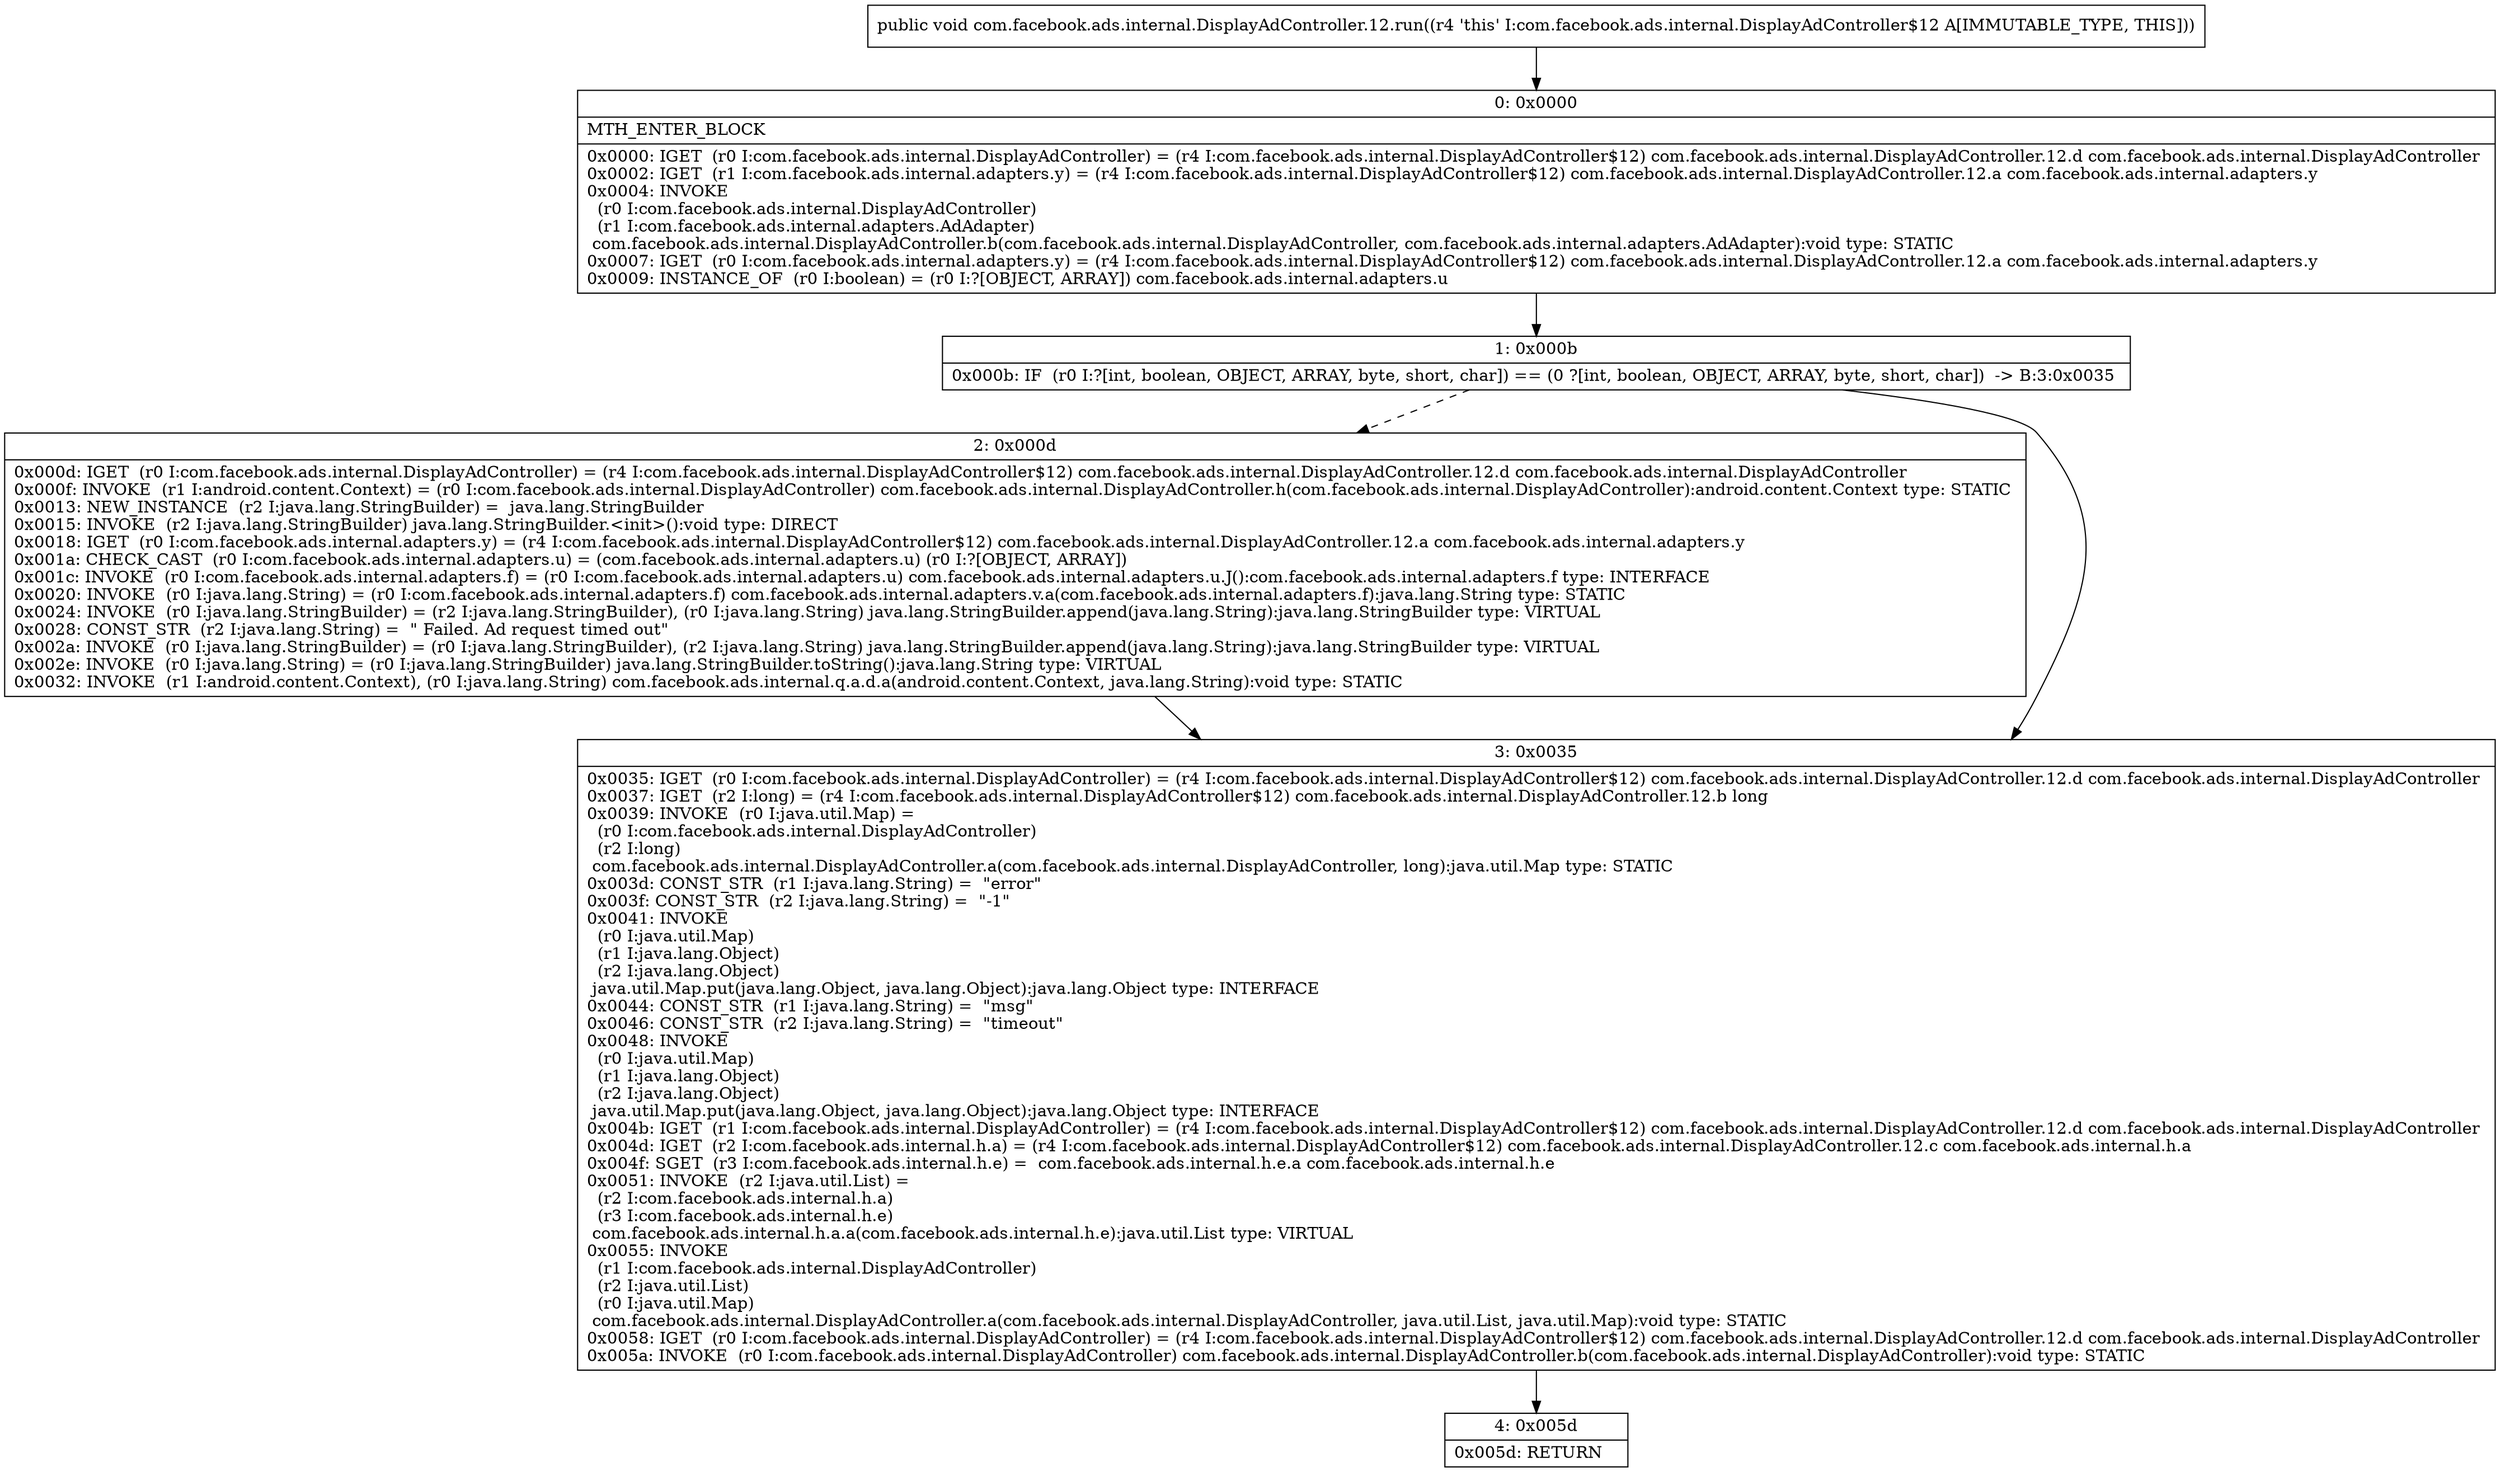 digraph "CFG forcom.facebook.ads.internal.DisplayAdController.12.run()V" {
Node_0 [shape=record,label="{0\:\ 0x0000|MTH_ENTER_BLOCK\l|0x0000: IGET  (r0 I:com.facebook.ads.internal.DisplayAdController) = (r4 I:com.facebook.ads.internal.DisplayAdController$12) com.facebook.ads.internal.DisplayAdController.12.d com.facebook.ads.internal.DisplayAdController \l0x0002: IGET  (r1 I:com.facebook.ads.internal.adapters.y) = (r4 I:com.facebook.ads.internal.DisplayAdController$12) com.facebook.ads.internal.DisplayAdController.12.a com.facebook.ads.internal.adapters.y \l0x0004: INVOKE  \l  (r0 I:com.facebook.ads.internal.DisplayAdController)\l  (r1 I:com.facebook.ads.internal.adapters.AdAdapter)\l com.facebook.ads.internal.DisplayAdController.b(com.facebook.ads.internal.DisplayAdController, com.facebook.ads.internal.adapters.AdAdapter):void type: STATIC \l0x0007: IGET  (r0 I:com.facebook.ads.internal.adapters.y) = (r4 I:com.facebook.ads.internal.DisplayAdController$12) com.facebook.ads.internal.DisplayAdController.12.a com.facebook.ads.internal.adapters.y \l0x0009: INSTANCE_OF  (r0 I:boolean) = (r0 I:?[OBJECT, ARRAY]) com.facebook.ads.internal.adapters.u \l}"];
Node_1 [shape=record,label="{1\:\ 0x000b|0x000b: IF  (r0 I:?[int, boolean, OBJECT, ARRAY, byte, short, char]) == (0 ?[int, boolean, OBJECT, ARRAY, byte, short, char])  \-\> B:3:0x0035 \l}"];
Node_2 [shape=record,label="{2\:\ 0x000d|0x000d: IGET  (r0 I:com.facebook.ads.internal.DisplayAdController) = (r4 I:com.facebook.ads.internal.DisplayAdController$12) com.facebook.ads.internal.DisplayAdController.12.d com.facebook.ads.internal.DisplayAdController \l0x000f: INVOKE  (r1 I:android.content.Context) = (r0 I:com.facebook.ads.internal.DisplayAdController) com.facebook.ads.internal.DisplayAdController.h(com.facebook.ads.internal.DisplayAdController):android.content.Context type: STATIC \l0x0013: NEW_INSTANCE  (r2 I:java.lang.StringBuilder) =  java.lang.StringBuilder \l0x0015: INVOKE  (r2 I:java.lang.StringBuilder) java.lang.StringBuilder.\<init\>():void type: DIRECT \l0x0018: IGET  (r0 I:com.facebook.ads.internal.adapters.y) = (r4 I:com.facebook.ads.internal.DisplayAdController$12) com.facebook.ads.internal.DisplayAdController.12.a com.facebook.ads.internal.adapters.y \l0x001a: CHECK_CAST  (r0 I:com.facebook.ads.internal.adapters.u) = (com.facebook.ads.internal.adapters.u) (r0 I:?[OBJECT, ARRAY]) \l0x001c: INVOKE  (r0 I:com.facebook.ads.internal.adapters.f) = (r0 I:com.facebook.ads.internal.adapters.u) com.facebook.ads.internal.adapters.u.J():com.facebook.ads.internal.adapters.f type: INTERFACE \l0x0020: INVOKE  (r0 I:java.lang.String) = (r0 I:com.facebook.ads.internal.adapters.f) com.facebook.ads.internal.adapters.v.a(com.facebook.ads.internal.adapters.f):java.lang.String type: STATIC \l0x0024: INVOKE  (r0 I:java.lang.StringBuilder) = (r2 I:java.lang.StringBuilder), (r0 I:java.lang.String) java.lang.StringBuilder.append(java.lang.String):java.lang.StringBuilder type: VIRTUAL \l0x0028: CONST_STR  (r2 I:java.lang.String) =  \" Failed. Ad request timed out\" \l0x002a: INVOKE  (r0 I:java.lang.StringBuilder) = (r0 I:java.lang.StringBuilder), (r2 I:java.lang.String) java.lang.StringBuilder.append(java.lang.String):java.lang.StringBuilder type: VIRTUAL \l0x002e: INVOKE  (r0 I:java.lang.String) = (r0 I:java.lang.StringBuilder) java.lang.StringBuilder.toString():java.lang.String type: VIRTUAL \l0x0032: INVOKE  (r1 I:android.content.Context), (r0 I:java.lang.String) com.facebook.ads.internal.q.a.d.a(android.content.Context, java.lang.String):void type: STATIC \l}"];
Node_3 [shape=record,label="{3\:\ 0x0035|0x0035: IGET  (r0 I:com.facebook.ads.internal.DisplayAdController) = (r4 I:com.facebook.ads.internal.DisplayAdController$12) com.facebook.ads.internal.DisplayAdController.12.d com.facebook.ads.internal.DisplayAdController \l0x0037: IGET  (r2 I:long) = (r4 I:com.facebook.ads.internal.DisplayAdController$12) com.facebook.ads.internal.DisplayAdController.12.b long \l0x0039: INVOKE  (r0 I:java.util.Map) = \l  (r0 I:com.facebook.ads.internal.DisplayAdController)\l  (r2 I:long)\l com.facebook.ads.internal.DisplayAdController.a(com.facebook.ads.internal.DisplayAdController, long):java.util.Map type: STATIC \l0x003d: CONST_STR  (r1 I:java.lang.String) =  \"error\" \l0x003f: CONST_STR  (r2 I:java.lang.String) =  \"\-1\" \l0x0041: INVOKE  \l  (r0 I:java.util.Map)\l  (r1 I:java.lang.Object)\l  (r2 I:java.lang.Object)\l java.util.Map.put(java.lang.Object, java.lang.Object):java.lang.Object type: INTERFACE \l0x0044: CONST_STR  (r1 I:java.lang.String) =  \"msg\" \l0x0046: CONST_STR  (r2 I:java.lang.String) =  \"timeout\" \l0x0048: INVOKE  \l  (r0 I:java.util.Map)\l  (r1 I:java.lang.Object)\l  (r2 I:java.lang.Object)\l java.util.Map.put(java.lang.Object, java.lang.Object):java.lang.Object type: INTERFACE \l0x004b: IGET  (r1 I:com.facebook.ads.internal.DisplayAdController) = (r4 I:com.facebook.ads.internal.DisplayAdController$12) com.facebook.ads.internal.DisplayAdController.12.d com.facebook.ads.internal.DisplayAdController \l0x004d: IGET  (r2 I:com.facebook.ads.internal.h.a) = (r4 I:com.facebook.ads.internal.DisplayAdController$12) com.facebook.ads.internal.DisplayAdController.12.c com.facebook.ads.internal.h.a \l0x004f: SGET  (r3 I:com.facebook.ads.internal.h.e) =  com.facebook.ads.internal.h.e.a com.facebook.ads.internal.h.e \l0x0051: INVOKE  (r2 I:java.util.List) = \l  (r2 I:com.facebook.ads.internal.h.a)\l  (r3 I:com.facebook.ads.internal.h.e)\l com.facebook.ads.internal.h.a.a(com.facebook.ads.internal.h.e):java.util.List type: VIRTUAL \l0x0055: INVOKE  \l  (r1 I:com.facebook.ads.internal.DisplayAdController)\l  (r2 I:java.util.List)\l  (r0 I:java.util.Map)\l com.facebook.ads.internal.DisplayAdController.a(com.facebook.ads.internal.DisplayAdController, java.util.List, java.util.Map):void type: STATIC \l0x0058: IGET  (r0 I:com.facebook.ads.internal.DisplayAdController) = (r4 I:com.facebook.ads.internal.DisplayAdController$12) com.facebook.ads.internal.DisplayAdController.12.d com.facebook.ads.internal.DisplayAdController \l0x005a: INVOKE  (r0 I:com.facebook.ads.internal.DisplayAdController) com.facebook.ads.internal.DisplayAdController.b(com.facebook.ads.internal.DisplayAdController):void type: STATIC \l}"];
Node_4 [shape=record,label="{4\:\ 0x005d|0x005d: RETURN   \l}"];
MethodNode[shape=record,label="{public void com.facebook.ads.internal.DisplayAdController.12.run((r4 'this' I:com.facebook.ads.internal.DisplayAdController$12 A[IMMUTABLE_TYPE, THIS])) }"];
MethodNode -> Node_0;
Node_0 -> Node_1;
Node_1 -> Node_2[style=dashed];
Node_1 -> Node_3;
Node_2 -> Node_3;
Node_3 -> Node_4;
}

